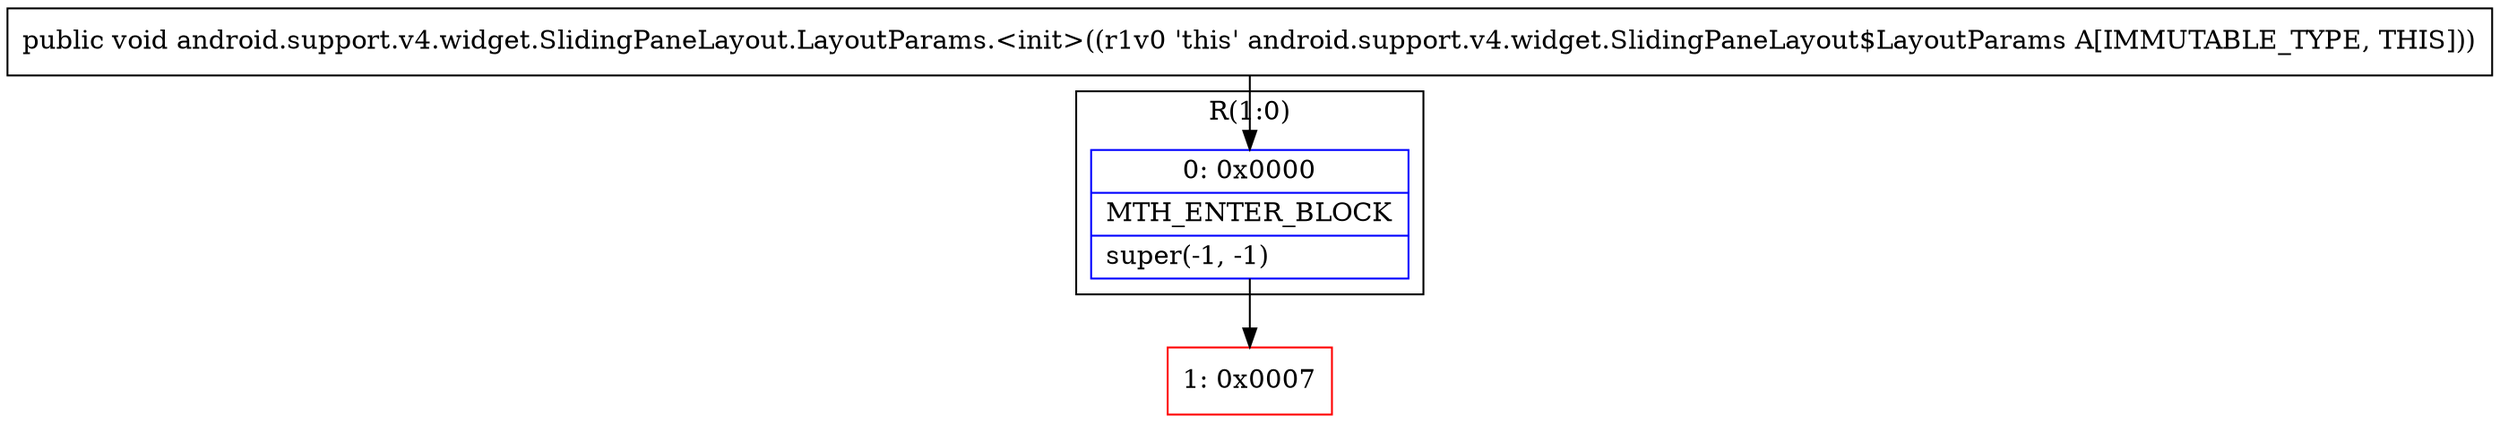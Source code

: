 digraph "CFG forandroid.support.v4.widget.SlidingPaneLayout.LayoutParams.\<init\>()V" {
subgraph cluster_Region_1555602381 {
label = "R(1:0)";
node [shape=record,color=blue];
Node_0 [shape=record,label="{0\:\ 0x0000|MTH_ENTER_BLOCK\l|super(\-1, \-1)\l}"];
}
Node_1 [shape=record,color=red,label="{1\:\ 0x0007}"];
MethodNode[shape=record,label="{public void android.support.v4.widget.SlidingPaneLayout.LayoutParams.\<init\>((r1v0 'this' android.support.v4.widget.SlidingPaneLayout$LayoutParams A[IMMUTABLE_TYPE, THIS])) }"];
MethodNode -> Node_0;
Node_0 -> Node_1;
}

